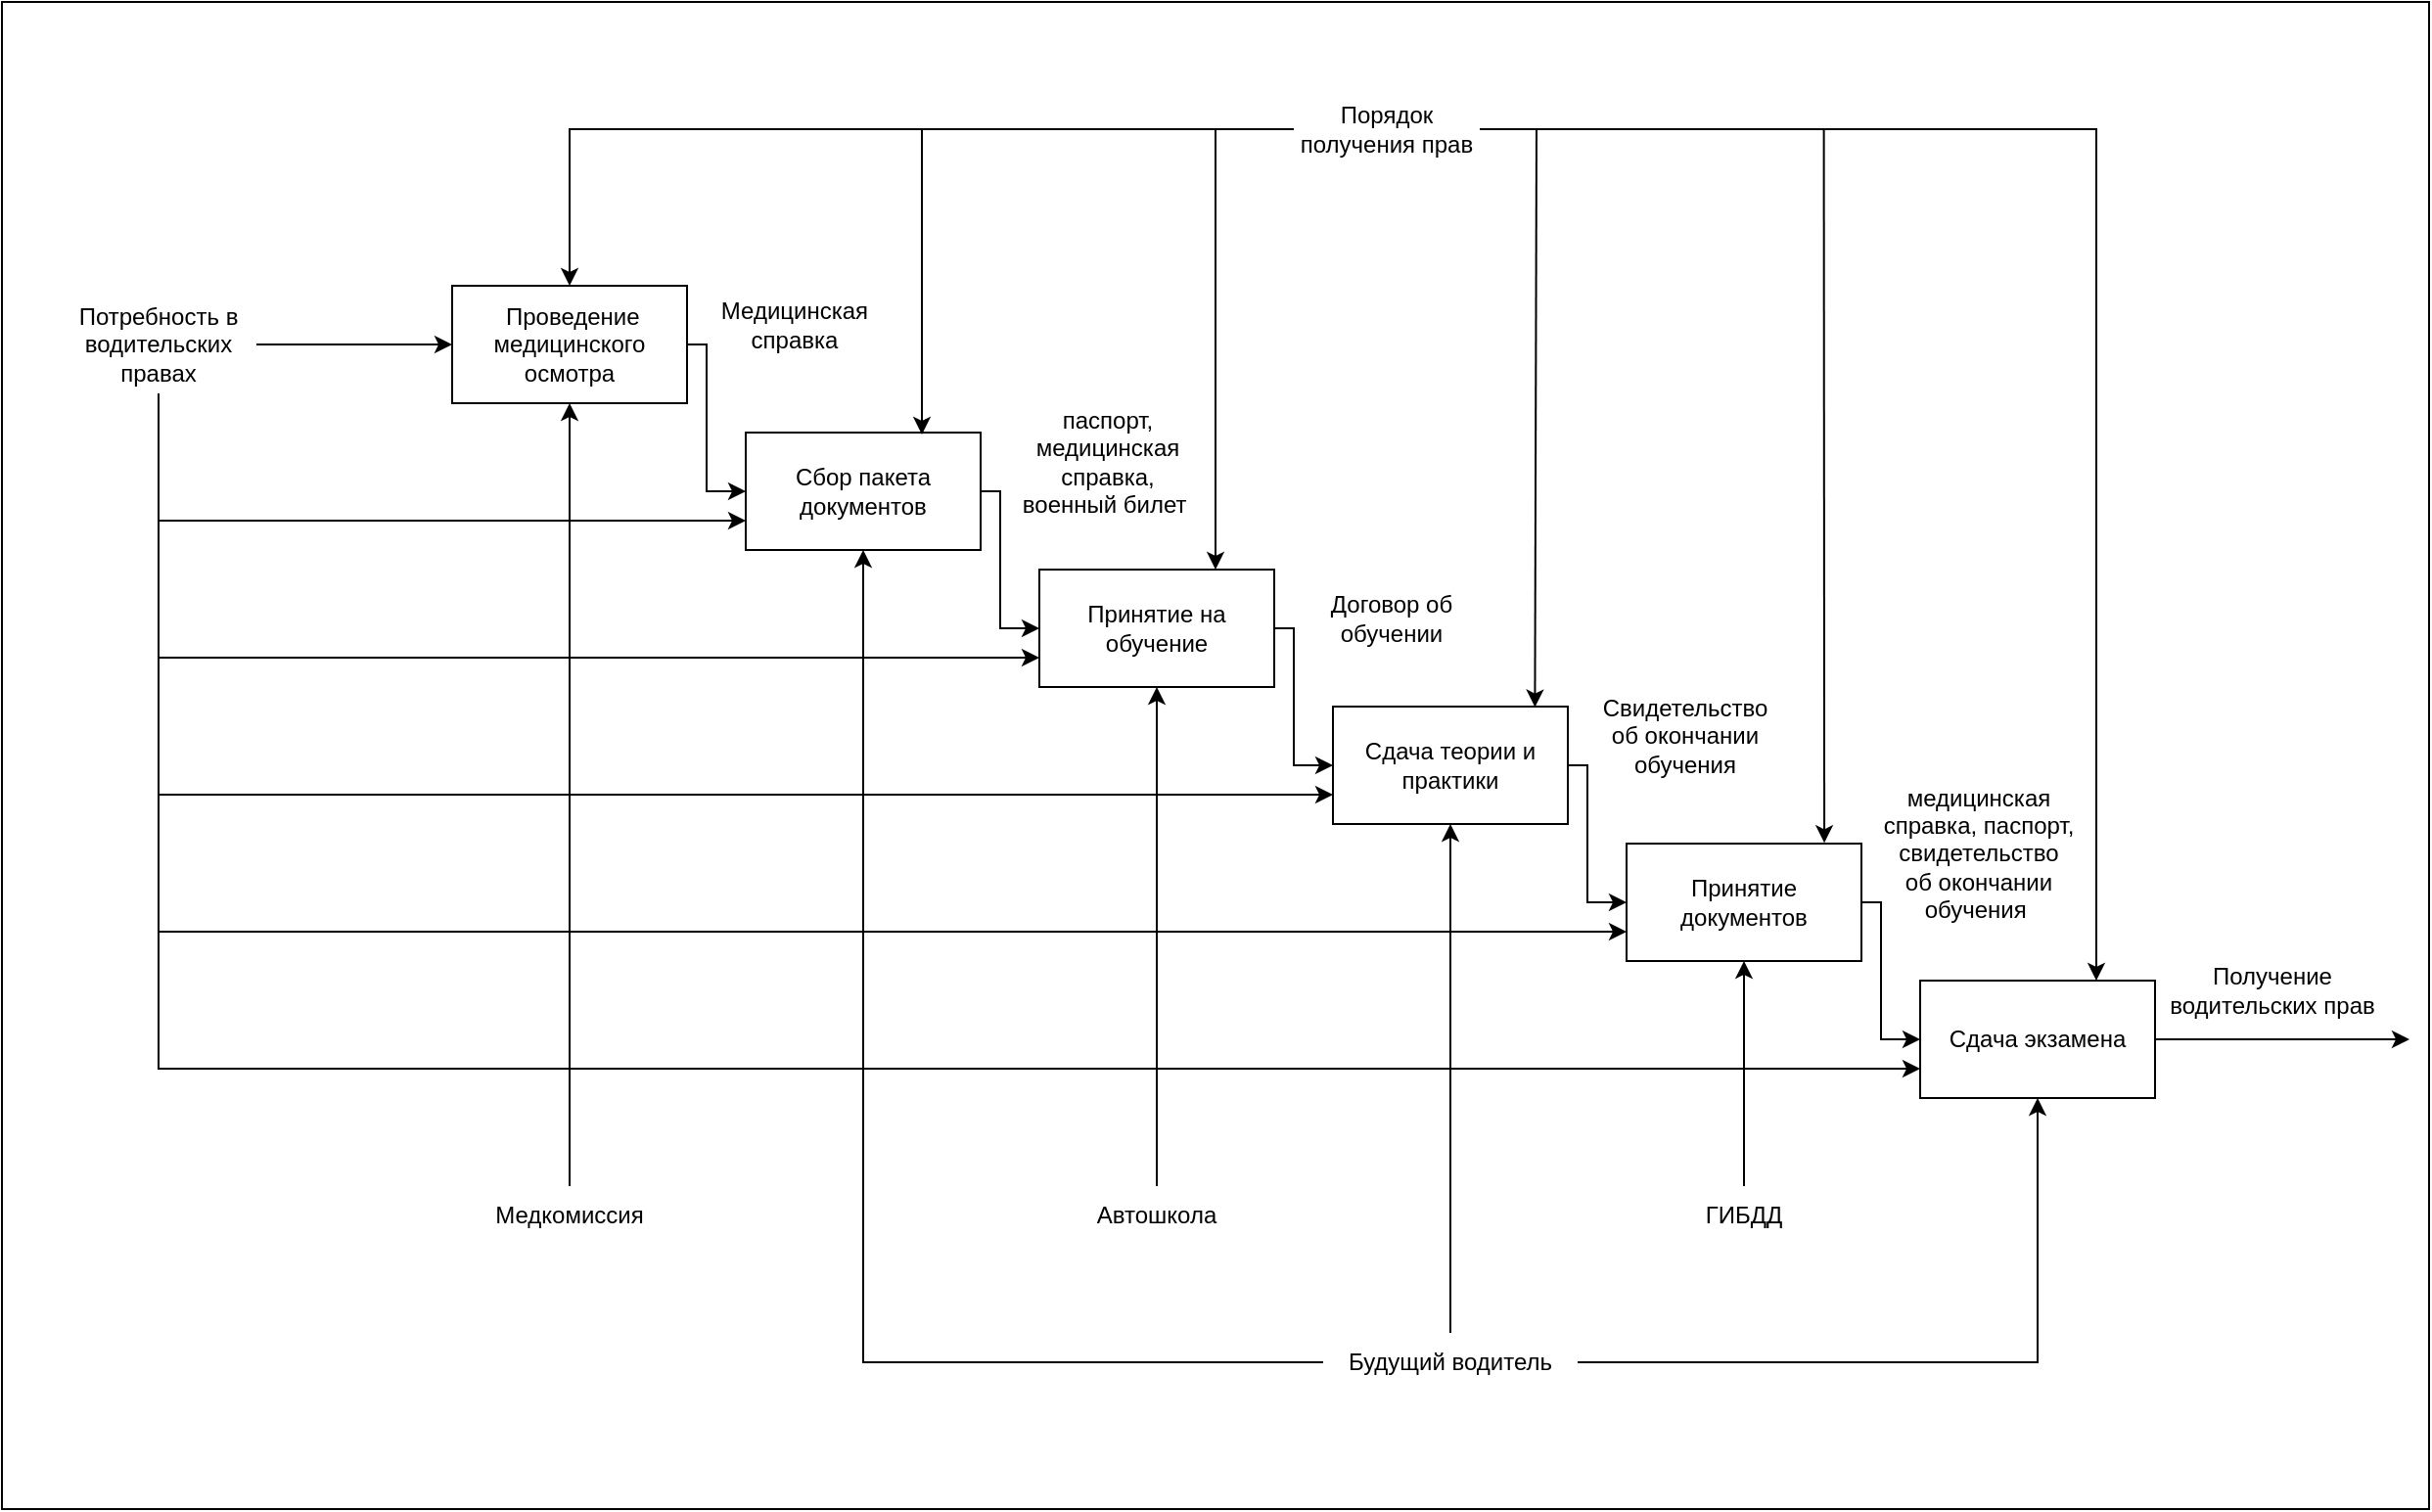 <mxfile version="20.5.3" type="device"><diagram id="z9TqKdiOJLBSfHPhLl4F" name="Страница 1"><mxGraphModel dx="1497" dy="2005" grid="1" gridSize="10" guides="1" tooltips="1" connect="1" arrows="1" fold="1" page="1" pageScale="1" pageWidth="827" pageHeight="1169" background="none" math="0" shadow="0"><root><mxCell id="0"/><mxCell id="1" parent="0"/><mxCell id="SIzuE5fQ7Xz3_6zaWoID-1" value="" style="rounded=0;whiteSpace=wrap;html=1;" vertex="1" parent="1"><mxGeometry x="130" y="-20" width="1240" height="770" as="geometry"/></mxCell><mxCell id="SIzuE5fQ7Xz3_6zaWoID-36" style="edgeStyle=orthogonalEdgeStyle;rounded=0;orthogonalLoop=1;jettySize=auto;html=1;entryX=0;entryY=0.75;entryDx=0;entryDy=0;" edge="1" parent="1" target="SIzuE5fQ7Xz3_6zaWoID-12"><mxGeometry relative="1" as="geometry"><mxPoint x="210" y="180" as="sourcePoint"/><Array as="points"><mxPoint x="210" y="525"/></Array></mxGeometry></mxCell><mxCell id="SIzuE5fQ7Xz3_6zaWoID-2" value="Потребность в водительских правах" style="text;html=1;strokeColor=none;fillColor=none;align=center;verticalAlign=middle;whiteSpace=wrap;rounded=0;" vertex="1" parent="1"><mxGeometry x="160" y="140" width="100" height="30" as="geometry"/></mxCell><mxCell id="SIzuE5fQ7Xz3_6zaWoID-3" value="Получение водительских прав" style="text;html=1;strokeColor=none;fillColor=none;align=center;verticalAlign=middle;whiteSpace=wrap;rounded=0;" vertex="1" parent="1"><mxGeometry x="1230" y="470" width="120" height="30" as="geometry"/></mxCell><mxCell id="SIzuE5fQ7Xz3_6zaWoID-45" style="edgeStyle=orthogonalEdgeStyle;rounded=0;orthogonalLoop=1;jettySize=auto;html=1;entryX=0.5;entryY=1;entryDx=0;entryDy=0;" edge="1" parent="1" source="SIzuE5fQ7Xz3_6zaWoID-4" target="SIzuE5fQ7Xz3_6zaWoID-10"><mxGeometry relative="1" as="geometry"/></mxCell><mxCell id="SIzuE5fQ7Xz3_6zaWoID-4" value="ГИБДД" style="text;html=1;strokeColor=none;fillColor=none;align=center;verticalAlign=middle;whiteSpace=wrap;rounded=0;" vertex="1" parent="1"><mxGeometry x="960" y="585" width="120" height="30" as="geometry"/></mxCell><mxCell id="SIzuE5fQ7Xz3_6zaWoID-44" style="edgeStyle=orthogonalEdgeStyle;rounded=0;orthogonalLoop=1;jettySize=auto;html=1;entryX=0.5;entryY=1;entryDx=0;entryDy=0;" edge="1" parent="1" source="SIzuE5fQ7Xz3_6zaWoID-5" target="SIzuE5fQ7Xz3_6zaWoID-8"><mxGeometry relative="1" as="geometry"><Array as="points"><mxPoint x="720" y="520"/><mxPoint x="720" y="520"/></Array></mxGeometry></mxCell><mxCell id="SIzuE5fQ7Xz3_6zaWoID-5" value="Автошкола" style="text;html=1;strokeColor=none;fillColor=none;align=center;verticalAlign=middle;whiteSpace=wrap;rounded=0;" vertex="1" parent="1"><mxGeometry x="660" y="585" width="120" height="30" as="geometry"/></mxCell><mxCell id="SIzuE5fQ7Xz3_6zaWoID-18" style="edgeStyle=orthogonalEdgeStyle;rounded=0;orthogonalLoop=1;jettySize=auto;html=1;entryX=0;entryY=0.5;entryDx=0;entryDy=0;" edge="1" parent="1" source="SIzuE5fQ7Xz3_6zaWoID-7" target="SIzuE5fQ7Xz3_6zaWoID-8"><mxGeometry relative="1" as="geometry"><Array as="points"><mxPoint x="640" y="230"/><mxPoint x="640" y="300"/></Array></mxGeometry></mxCell><mxCell id="SIzuE5fQ7Xz3_6zaWoID-7" value="Сбор пакета документов&lt;span style=&quot;color: rgba(0, 0, 0, 0); font-family: monospace; font-size: 0px; text-align: start;&quot;&gt;%3CmxGraphModel%3E%3Croot%3E%3CmxCell%20id%3D%220%22%2F%3E%3CmxCell%20id%3D%221%22%20parent%3D%220%22%2F%3E%3CmxCell%20id%3D%222%22%20value%3D%22%D0%9F%D0%BE%D1%82%D1%80%D0%B5%D0%B1%D0%BD%D0%BE%D1%81%D1%82%D1%8C%20%D0%B2%20%D0%B2%D0%BE%D0%B4%D0%B8%D1%82%D0%B5%D0%BB%D1%8C%D1%81%D0%BA%D0%B8%D1%85%20%D0%BF%D1%80%D0%B0%D0%B2%D0%B0%D1%85%22%20style%3D%22text%3Bhtml%3D1%3BstrokeColor%3Dnone%3BfillColor%3Dnone%3Balign%3Dcenter%3BverticalAlign%3Dmiddle%3BwhiteSpace%3Dwrap%3Brounded%3D0%3B%22%20vertex%3D%221%22%20parent%3D%221%22%3E%3CmxGeometry%20x%3D%22190%22%20y%3D%22240%22%20width%3D%22160%22%20height%3D%2230%22%20as%3D%22geometry%22%2F%3E%3C%2FmxCell%3E%3C%2Froot%3E%3C%2FmxGraphModel%3E&lt;/span&gt;" style="rounded=0;whiteSpace=wrap;html=1;" vertex="1" parent="1"><mxGeometry x="510" y="200" width="120" height="60" as="geometry"/></mxCell><mxCell id="SIzuE5fQ7Xz3_6zaWoID-19" style="edgeStyle=orthogonalEdgeStyle;rounded=0;orthogonalLoop=1;jettySize=auto;html=1;entryX=0;entryY=0.5;entryDx=0;entryDy=0;" edge="1" parent="1" source="SIzuE5fQ7Xz3_6zaWoID-8" target="SIzuE5fQ7Xz3_6zaWoID-9"><mxGeometry relative="1" as="geometry"><Array as="points"><mxPoint x="790" y="300"/><mxPoint x="790" y="370"/></Array></mxGeometry></mxCell><mxCell id="SIzuE5fQ7Xz3_6zaWoID-8" value="Принятие на обучение" style="rounded=0;whiteSpace=wrap;html=1;" vertex="1" parent="1"><mxGeometry x="660" y="270" width="120" height="60" as="geometry"/></mxCell><mxCell id="SIzuE5fQ7Xz3_6zaWoID-20" style="edgeStyle=orthogonalEdgeStyle;rounded=0;orthogonalLoop=1;jettySize=auto;html=1;entryX=0;entryY=0.5;entryDx=0;entryDy=0;" edge="1" parent="1" source="SIzuE5fQ7Xz3_6zaWoID-9" target="SIzuE5fQ7Xz3_6zaWoID-10"><mxGeometry relative="1" as="geometry"><Array as="points"><mxPoint x="940" y="370"/><mxPoint x="940" y="440"/></Array></mxGeometry></mxCell><mxCell id="SIzuE5fQ7Xz3_6zaWoID-9" value="Сдача теории и практики" style="rounded=0;whiteSpace=wrap;html=1;" vertex="1" parent="1"><mxGeometry x="810" y="340" width="120" height="60" as="geometry"/></mxCell><mxCell id="SIzuE5fQ7Xz3_6zaWoID-21" style="edgeStyle=orthogonalEdgeStyle;rounded=0;orthogonalLoop=1;jettySize=auto;html=1;entryX=0;entryY=0.5;entryDx=0;entryDy=0;" edge="1" parent="1" source="SIzuE5fQ7Xz3_6zaWoID-10" target="SIzuE5fQ7Xz3_6zaWoID-12"><mxGeometry relative="1" as="geometry"><Array as="points"><mxPoint x="1090" y="440"/><mxPoint x="1090" y="510"/></Array></mxGeometry></mxCell><mxCell id="SIzuE5fQ7Xz3_6zaWoID-10" value="Принятие документов" style="rounded=0;whiteSpace=wrap;html=1;" vertex="1" parent="1"><mxGeometry x="960" y="410" width="120" height="60" as="geometry"/></mxCell><mxCell id="SIzuE5fQ7Xz3_6zaWoID-17" style="edgeStyle=orthogonalEdgeStyle;rounded=0;orthogonalLoop=1;jettySize=auto;html=1;entryX=0;entryY=0.5;entryDx=0;entryDy=0;" edge="1" parent="1" source="SIzuE5fQ7Xz3_6zaWoID-11" target="SIzuE5fQ7Xz3_6zaWoID-7"><mxGeometry relative="1" as="geometry"><Array as="points"><mxPoint x="490" y="155"/><mxPoint x="490" y="230"/></Array></mxGeometry></mxCell><mxCell id="SIzuE5fQ7Xz3_6zaWoID-11" value="&amp;nbsp;Проведение медицинского осмотра" style="rounded=0;whiteSpace=wrap;html=1;" vertex="1" parent="1"><mxGeometry x="360" y="125" width="120" height="60" as="geometry"/></mxCell><mxCell id="SIzuE5fQ7Xz3_6zaWoID-12" value="Сдача экзамена" style="rounded=0;whiteSpace=wrap;html=1;" vertex="1" parent="1"><mxGeometry x="1110" y="480" width="120" height="60" as="geometry"/></mxCell><mxCell id="SIzuE5fQ7Xz3_6zaWoID-13" value="" style="endArrow=classic;html=1;rounded=0;exitX=1;exitY=0.5;exitDx=0;exitDy=0;" edge="1" parent="1" source="SIzuE5fQ7Xz3_6zaWoID-12"><mxGeometry width="50" height="50" relative="1" as="geometry"><mxPoint x="1150" y="540" as="sourcePoint"/><mxPoint x="1360" y="510" as="targetPoint"/></mxGeometry></mxCell><mxCell id="SIzuE5fQ7Xz3_6zaWoID-14" value="" style="endArrow=classic;html=1;rounded=0;entryX=0;entryY=0.5;entryDx=0;entryDy=0;" edge="1" parent="1" source="SIzuE5fQ7Xz3_6zaWoID-2" target="SIzuE5fQ7Xz3_6zaWoID-11"><mxGeometry width="50" height="50" relative="1" as="geometry"><mxPoint x="260" y="155" as="sourcePoint"/><mxPoint x="295" y="135" as="targetPoint"/></mxGeometry></mxCell><mxCell id="SIzuE5fQ7Xz3_6zaWoID-22" value="Медицинская справка" style="text;html=1;strokeColor=none;fillColor=none;align=center;verticalAlign=middle;whiteSpace=wrap;rounded=0;" vertex="1" parent="1"><mxGeometry x="480" y="130" width="110" height="30" as="geometry"/></mxCell><mxCell id="SIzuE5fQ7Xz3_6zaWoID-23" value="паспорт, медицинская справка, военный билет&amp;nbsp;" style="text;html=1;strokeColor=none;fillColor=none;align=center;verticalAlign=middle;whiteSpace=wrap;rounded=0;" vertex="1" parent="1"><mxGeometry x="650" y="200" width="90" height="30" as="geometry"/></mxCell><mxCell id="SIzuE5fQ7Xz3_6zaWoID-25" value="Договор об обучении" style="text;html=1;strokeColor=none;fillColor=none;align=center;verticalAlign=middle;whiteSpace=wrap;rounded=0;" vertex="1" parent="1"><mxGeometry x="790" y="280" width="100" height="30" as="geometry"/></mxCell><mxCell id="SIzuE5fQ7Xz3_6zaWoID-26" value="Свидетельство об окончании обучения" style="text;html=1;strokeColor=none;fillColor=none;align=center;verticalAlign=middle;whiteSpace=wrap;rounded=0;" vertex="1" parent="1"><mxGeometry x="940" y="340" width="100" height="30" as="geometry"/></mxCell><mxCell id="SIzuE5fQ7Xz3_6zaWoID-27" value="медицинская справка, паспорт, свидетельство об окончании обучения&amp;nbsp;" style="text;html=1;strokeColor=none;fillColor=none;align=center;verticalAlign=middle;whiteSpace=wrap;rounded=0;" vertex="1" parent="1"><mxGeometry x="1090" y="400" width="100" height="30" as="geometry"/></mxCell><mxCell id="SIzuE5fQ7Xz3_6zaWoID-29" style="edgeStyle=orthogonalEdgeStyle;rounded=0;orthogonalLoop=1;jettySize=auto;html=1;entryX=0.5;entryY=0;entryDx=0;entryDy=0;" edge="1" parent="1" source="SIzuE5fQ7Xz3_6zaWoID-28" target="SIzuE5fQ7Xz3_6zaWoID-11"><mxGeometry relative="1" as="geometry"><Array as="points"><mxPoint x="420" y="45"/></Array></mxGeometry></mxCell><mxCell id="SIzuE5fQ7Xz3_6zaWoID-30" style="edgeStyle=orthogonalEdgeStyle;rounded=0;orthogonalLoop=1;jettySize=auto;html=1;entryX=0.75;entryY=0;entryDx=0;entryDy=0;" edge="1" parent="1" source="SIzuE5fQ7Xz3_6zaWoID-28" target="SIzuE5fQ7Xz3_6zaWoID-12"><mxGeometry relative="1" as="geometry"/></mxCell><mxCell id="SIzuE5fQ7Xz3_6zaWoID-28" value="Порядок получения прав" style="text;html=1;strokeColor=none;fillColor=none;align=center;verticalAlign=middle;whiteSpace=wrap;rounded=0;" vertex="1" parent="1"><mxGeometry x="790" y="30" width="95" height="30" as="geometry"/></mxCell><mxCell id="SIzuE5fQ7Xz3_6zaWoID-31" value="" style="endArrow=classic;html=1;rounded=0;entryX=0.75;entryY=0;entryDx=0;entryDy=0;" edge="1" parent="1"><mxGeometry width="50" height="50" relative="1" as="geometry"><mxPoint x="600" y="45" as="sourcePoint"/><mxPoint x="600" y="201" as="targetPoint"/></mxGeometry></mxCell><mxCell id="SIzuE5fQ7Xz3_6zaWoID-33" value="" style="endArrow=classic;html=1;rounded=0;entryX=0.75;entryY=0;entryDx=0;entryDy=0;" edge="1" parent="1" target="SIzuE5fQ7Xz3_6zaWoID-8"><mxGeometry width="50" height="50" relative="1" as="geometry"><mxPoint x="750" y="45" as="sourcePoint"/><mxPoint x="750" y="265" as="targetPoint"/></mxGeometry></mxCell><mxCell id="SIzuE5fQ7Xz3_6zaWoID-34" value="" style="endArrow=classic;html=1;rounded=0;entryX=0.86;entryY=0.005;entryDx=0;entryDy=0;entryPerimeter=0;" edge="1" parent="1" target="SIzuE5fQ7Xz3_6zaWoID-9"><mxGeometry width="50" height="50" relative="1" as="geometry"><mxPoint x="914" y="45" as="sourcePoint"/><mxPoint x="913.8" y="331.64" as="targetPoint"/></mxGeometry></mxCell><mxCell id="SIzuE5fQ7Xz3_6zaWoID-35" value="" style="endArrow=classic;html=1;rounded=0;entryX=0.842;entryY=-0.006;entryDx=0;entryDy=0;entryPerimeter=0;" edge="1" parent="1" target="SIzuE5fQ7Xz3_6zaWoID-10"><mxGeometry width="50" height="50" relative="1" as="geometry"><mxPoint x="1060.8" y="44.7" as="sourcePoint"/><mxPoint x="1060" y="340.0" as="targetPoint"/></mxGeometry></mxCell><mxCell id="SIzuE5fQ7Xz3_6zaWoID-37" value="" style="endArrow=classic;html=1;rounded=0;entryX=0;entryY=0.75;entryDx=0;entryDy=0;" edge="1" parent="1" target="SIzuE5fQ7Xz3_6zaWoID-7"><mxGeometry width="50" height="50" relative="1" as="geometry"><mxPoint x="210" y="245" as="sourcePoint"/><mxPoint x="370" y="260" as="targetPoint"/></mxGeometry></mxCell><mxCell id="SIzuE5fQ7Xz3_6zaWoID-38" value="" style="endArrow=classic;html=1;rounded=0;entryX=0;entryY=0.75;entryDx=0;entryDy=0;" edge="1" parent="1" target="SIzuE5fQ7Xz3_6zaWoID-8"><mxGeometry width="50" height="50" relative="1" as="geometry"><mxPoint x="210" y="315" as="sourcePoint"/><mxPoint x="510" y="320" as="targetPoint"/></mxGeometry></mxCell><mxCell id="SIzuE5fQ7Xz3_6zaWoID-39" value="" style="endArrow=classic;html=1;rounded=0;entryX=0;entryY=0.75;entryDx=0;entryDy=0;" edge="1" parent="1" target="SIzuE5fQ7Xz3_6zaWoID-9"><mxGeometry width="50" height="50" relative="1" as="geometry"><mxPoint x="210" y="385" as="sourcePoint"/><mxPoint x="660" y="390" as="targetPoint"/></mxGeometry></mxCell><mxCell id="SIzuE5fQ7Xz3_6zaWoID-40" value="" style="endArrow=classic;html=1;rounded=0;entryX=0;entryY=0.75;entryDx=0;entryDy=0;" edge="1" parent="1" target="SIzuE5fQ7Xz3_6zaWoID-10"><mxGeometry width="50" height="50" relative="1" as="geometry"><mxPoint x="210" y="455" as="sourcePoint"/><mxPoint x="810" y="460" as="targetPoint"/></mxGeometry></mxCell><mxCell id="SIzuE5fQ7Xz3_6zaWoID-43" style="edgeStyle=orthogonalEdgeStyle;rounded=0;orthogonalLoop=1;jettySize=auto;html=1;entryX=0.5;entryY=1;entryDx=0;entryDy=0;" edge="1" parent="1" source="SIzuE5fQ7Xz3_6zaWoID-41" target="SIzuE5fQ7Xz3_6zaWoID-11"><mxGeometry relative="1" as="geometry"><Array as="points"><mxPoint x="420" y="490"/><mxPoint x="420" y="490"/></Array></mxGeometry></mxCell><mxCell id="SIzuE5fQ7Xz3_6zaWoID-41" value="Медкомиссия" style="text;html=1;strokeColor=none;fillColor=none;align=center;verticalAlign=middle;whiteSpace=wrap;rounded=0;" vertex="1" parent="1"><mxGeometry x="360" y="585" width="120" height="30" as="geometry"/></mxCell><mxCell id="SIzuE5fQ7Xz3_6zaWoID-46" style="edgeStyle=orthogonalEdgeStyle;rounded=0;orthogonalLoop=1;jettySize=auto;html=1;entryX=0.5;entryY=1;entryDx=0;entryDy=0;" edge="1" parent="1" source="SIzuE5fQ7Xz3_6zaWoID-42" target="SIzuE5fQ7Xz3_6zaWoID-7"><mxGeometry relative="1" as="geometry"/></mxCell><mxCell id="SIzuE5fQ7Xz3_6zaWoID-47" style="edgeStyle=orthogonalEdgeStyle;rounded=0;orthogonalLoop=1;jettySize=auto;html=1;entryX=0.5;entryY=1;entryDx=0;entryDy=0;" edge="1" parent="1" source="SIzuE5fQ7Xz3_6zaWoID-42" target="SIzuE5fQ7Xz3_6zaWoID-12"><mxGeometry relative="1" as="geometry"/></mxCell><mxCell id="SIzuE5fQ7Xz3_6zaWoID-48" style="edgeStyle=orthogonalEdgeStyle;rounded=0;orthogonalLoop=1;jettySize=auto;html=1;entryX=0.5;entryY=1;entryDx=0;entryDy=0;" edge="1" parent="1" source="SIzuE5fQ7Xz3_6zaWoID-42" target="SIzuE5fQ7Xz3_6zaWoID-9"><mxGeometry relative="1" as="geometry"><Array as="points"><mxPoint x="870" y="600"/><mxPoint x="870" y="600"/></Array></mxGeometry></mxCell><mxCell id="SIzuE5fQ7Xz3_6zaWoID-42" value="Будущий водитель" style="text;html=1;strokeColor=none;fillColor=none;align=center;verticalAlign=middle;whiteSpace=wrap;rounded=0;" vertex="1" parent="1"><mxGeometry x="805" y="660" width="130" height="30" as="geometry"/></mxCell></root></mxGraphModel></diagram></mxfile>